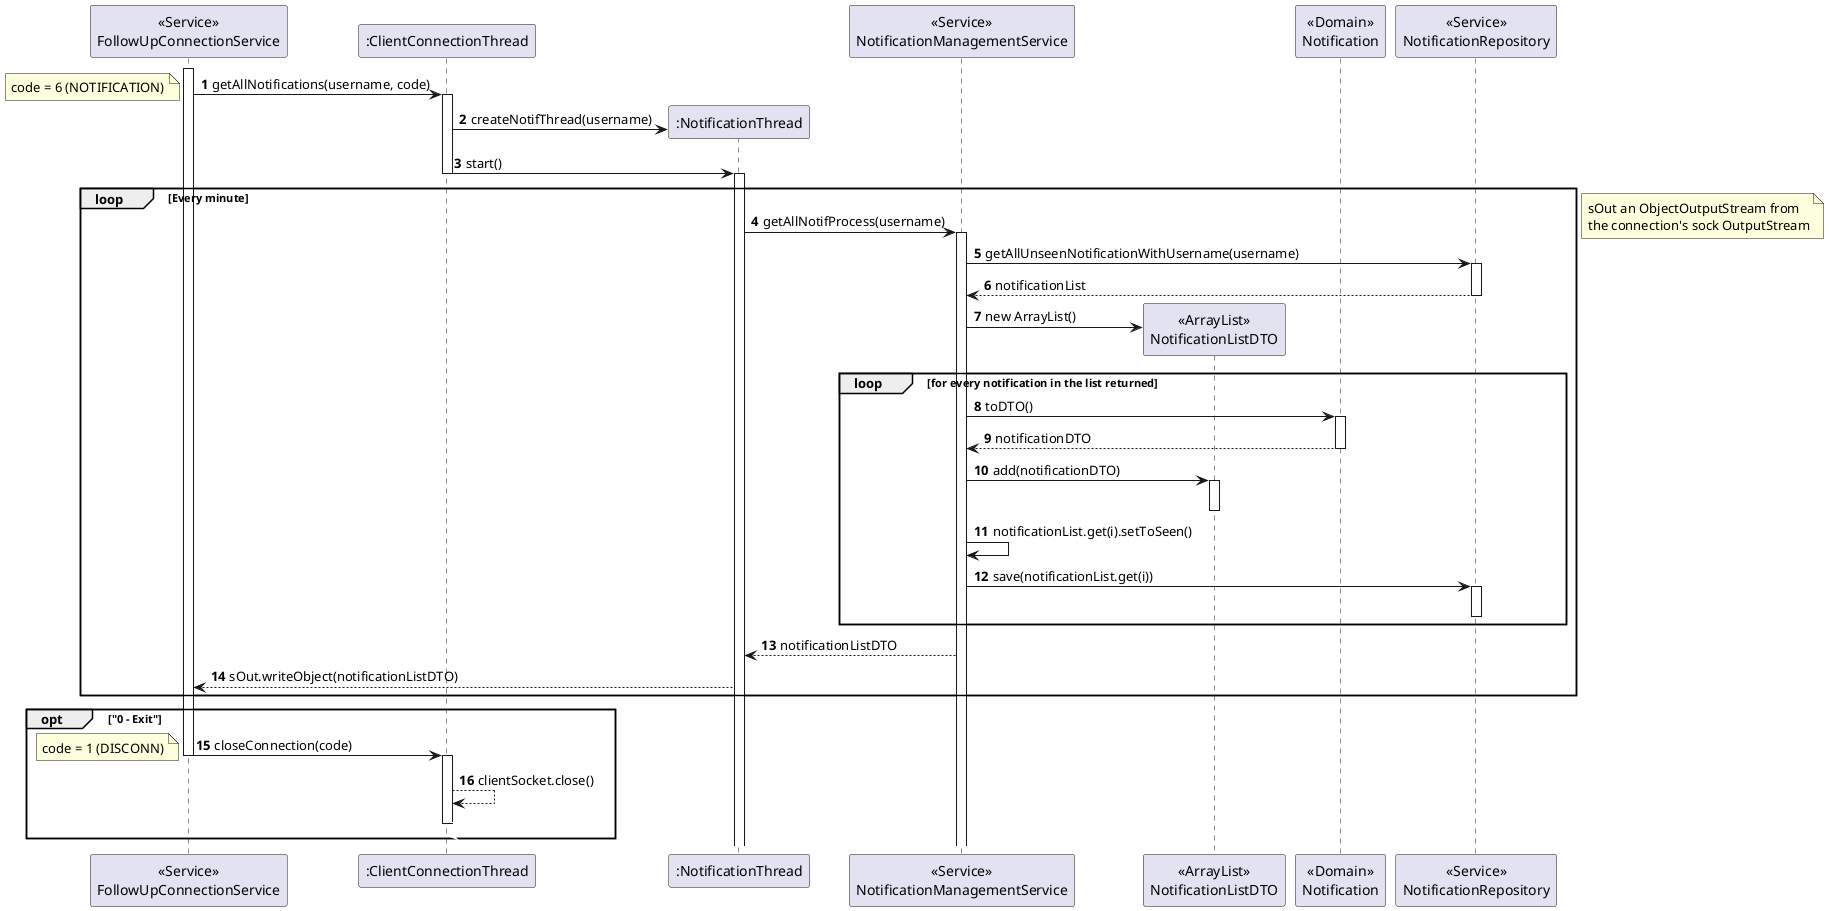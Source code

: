 @startuml
'https://plantuml.com/sequence-diagram

autonumber

participant "<<Service>>\nFollowUpConnectionService" as SER
participant ":ClientConnectionThread" as CLITHREAD
participant ":NotificationThread" as THREAD
participant "<<Service>>\nNotificationManagementService" as NS
participant "<<ArrayList>>\nNotificationListDTO" as LIST
participant "<<Domain>>\nNotification" as N
participant "<<Service>>\nNotificationRepository" as NREPO

activate SER

            SER -> CLITHREAD : getAllNotifications(username, code)

            note left
            code = 6 (NOTIFICATION)
            end note

            activate CLITHREAD

                CLITHREAD -> THREAD** : createNotifThread(username)

                CLITHREAD -> THREAD : start()

            deactivate CLITHREAD

            activate THREAD

                loop Every minute

                THREAD -> NS : getAllNotifProcess(username)

                activate NS

                    NS -> NREPO : getAllUnseenNotificationWithUsername(username)

                    activate NREPO

                        NREPO --> NS : notificationList

                    deactivate NREPO

                            NS -> LIST**: new ArrayList()

                            loop for every notification in the list returned

                                NS -> N : toDTO()

                                activate N

                                    N --> NS : notificationDTO

                                deactivate N

                                NS -> LIST : add(notificationDTO)

                                activate LIST

                                deactivate LIST

                                NS -> NS : notificationList.get(i).setToSeen()

                                NS -> NREPO : save(notificationList.get(i))

                                activate NREPO

                                deactivate NREPO

                            end

                        NS --> THREAD : notificationListDTO

                        THREAD --> SER : sOut.writeObject(notificationListDTO)

                        end

                        note right
                        sOut an ObjectOutputStream from
                        the connection's sock OutputStream
                        end note



                       opt "0 - Exit"

                       SER -> CLITHREAD : closeConnection(code)
                       deactivate SER
                       activate CLITHREAD
                       note left
                       code = 1 (DISCONN)
                       end note

                       CLITHREAD --> CLITHREAD : clientSocket.close()

                       autonumber stop
                       CLITHREAD -[#white]> CLITHREAD
                       deactivate CLITHREAD


                       autonumber resume

                       end opt


@enduml